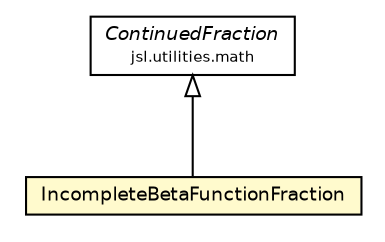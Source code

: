 #!/usr/local/bin/dot
#
# Class diagram 
# Generated by UMLGraph version 5.4 (http://www.umlgraph.org/)
#

digraph G {
	edge [fontname="Helvetica",fontsize=10,labelfontname="Helvetica",labelfontsize=10];
	node [fontname="Helvetica",fontsize=10,shape=plaintext];
	nodesep=0.25;
	ranksep=0.5;
	// jsl.utilities.math.ContinuedFraction
	c102336 [label=<<table title="jsl.utilities.math.ContinuedFraction" border="0" cellborder="1" cellspacing="0" cellpadding="2" port="p" href="../../math/ContinuedFraction.html">
		<tr><td><table border="0" cellspacing="0" cellpadding="1">
<tr><td align="center" balign="center"><font face="Helvetica-Oblique"> ContinuedFraction </font></td></tr>
<tr><td align="center" balign="center"><font point-size="7.0"> jsl.utilities.math </font></td></tr>
		</table></td></tr>
		</table>>, URL="../../math/ContinuedFraction.html", fontname="Helvetica", fontcolor="black", fontsize=9.0];
	// jsl.utilities.random.distributions.IncompleteBetaFunctionFraction
	c102389 [label=<<table title="jsl.utilities.random.distributions.IncompleteBetaFunctionFraction" border="0" cellborder="1" cellspacing="0" cellpadding="2" port="p" bgcolor="lemonChiffon" href="./IncompleteBetaFunctionFraction.html">
		<tr><td><table border="0" cellspacing="0" cellpadding="1">
<tr><td align="center" balign="center"> IncompleteBetaFunctionFraction </td></tr>
		</table></td></tr>
		</table>>, URL="./IncompleteBetaFunctionFraction.html", fontname="Helvetica", fontcolor="black", fontsize=9.0];
	//jsl.utilities.random.distributions.IncompleteBetaFunctionFraction extends jsl.utilities.math.ContinuedFraction
	c102336:p -> c102389:p [dir=back,arrowtail=empty];
}

